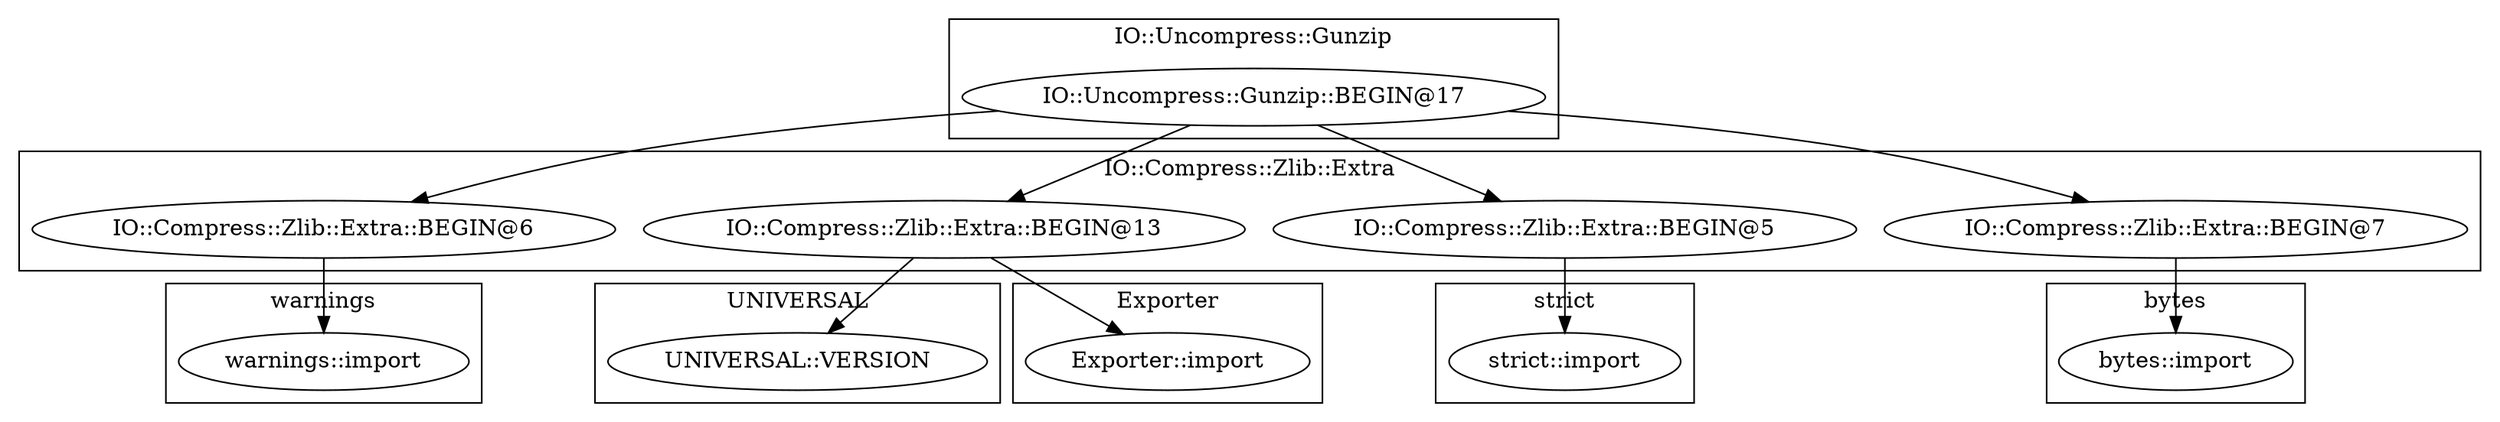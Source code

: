 digraph {
graph [overlap=false]
subgraph cluster_IO_Compress_Zlib_Extra {
	label="IO::Compress::Zlib::Extra";
	"IO::Compress::Zlib::Extra::BEGIN@6";
	"IO::Compress::Zlib::Extra::BEGIN@13";
	"IO::Compress::Zlib::Extra::BEGIN@5";
	"IO::Compress::Zlib::Extra::BEGIN@7";
}
subgraph cluster_warnings {
	label="warnings";
	"warnings::import";
}
subgraph cluster_bytes {
	label="bytes";
	"bytes::import";
}
subgraph cluster_UNIVERSAL {
	label="UNIVERSAL";
	"UNIVERSAL::VERSION";
}
subgraph cluster_strict {
	label="strict";
	"strict::import";
}
subgraph cluster_IO_Uncompress_Gunzip {
	label="IO::Uncompress::Gunzip";
	"IO::Uncompress::Gunzip::BEGIN@17";
}
subgraph cluster_Exporter {
	label="Exporter";
	"Exporter::import";
}
"IO::Compress::Zlib::Extra::BEGIN@13" -> "Exporter::import";
"IO::Uncompress::Gunzip::BEGIN@17" -> "IO::Compress::Zlib::Extra::BEGIN@5";
"IO::Uncompress::Gunzip::BEGIN@17" -> "IO::Compress::Zlib::Extra::BEGIN@13";
"IO::Compress::Zlib::Extra::BEGIN@6" -> "warnings::import";
"IO::Uncompress::Gunzip::BEGIN@17" -> "IO::Compress::Zlib::Extra::BEGIN@7";
"IO::Uncompress::Gunzip::BEGIN@17" -> "IO::Compress::Zlib::Extra::BEGIN@6";
"IO::Compress::Zlib::Extra::BEGIN@13" -> "UNIVERSAL::VERSION";
"IO::Compress::Zlib::Extra::BEGIN@5" -> "strict::import";
"IO::Compress::Zlib::Extra::BEGIN@7" -> "bytes::import";
}
